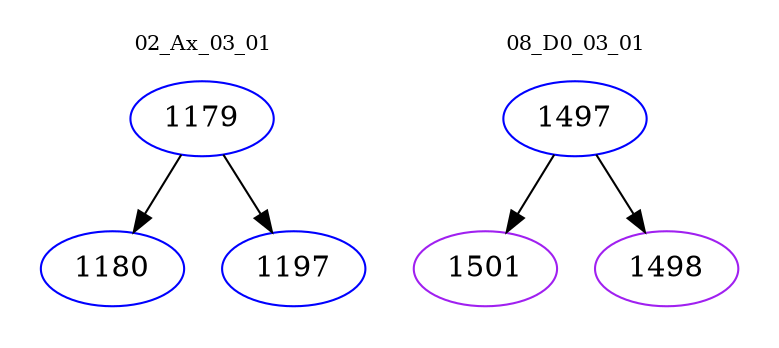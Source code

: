 digraph{
subgraph cluster_0 {
color = white
label = "02_Ax_03_01";
fontsize=10;
T0_1179 [label="1179", color="blue"]
T0_1179 -> T0_1180 [color="black"]
T0_1180 [label="1180", color="blue"]
T0_1179 -> T0_1197 [color="black"]
T0_1197 [label="1197", color="blue"]
}
subgraph cluster_1 {
color = white
label = "08_D0_03_01";
fontsize=10;
T1_1497 [label="1497", color="blue"]
T1_1497 -> T1_1501 [color="black"]
T1_1501 [label="1501", color="purple"]
T1_1497 -> T1_1498 [color="black"]
T1_1498 [label="1498", color="purple"]
}
}
